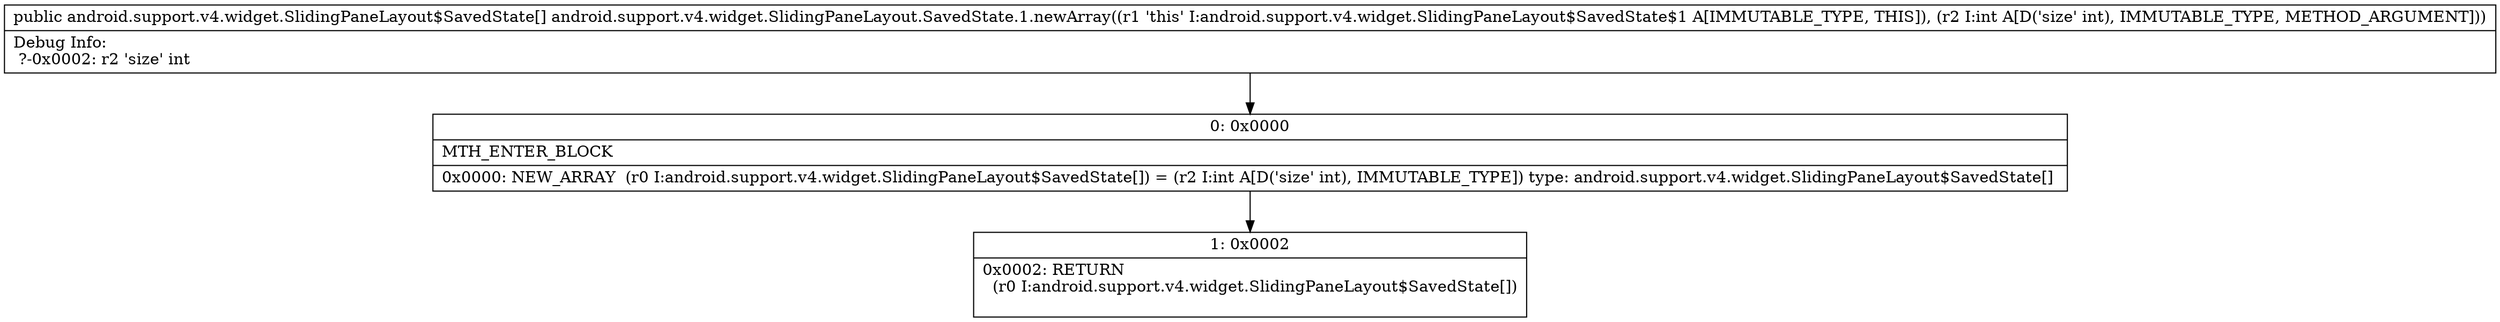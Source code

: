 digraph "CFG forandroid.support.v4.widget.SlidingPaneLayout.SavedState.1.newArray(I)[Landroid\/support\/v4\/widget\/SlidingPaneLayout$SavedState;" {
Node_0 [shape=record,label="{0\:\ 0x0000|MTH_ENTER_BLOCK\l|0x0000: NEW_ARRAY  (r0 I:android.support.v4.widget.SlidingPaneLayout$SavedState[]) = (r2 I:int A[D('size' int), IMMUTABLE_TYPE]) type: android.support.v4.widget.SlidingPaneLayout$SavedState[] \l}"];
Node_1 [shape=record,label="{1\:\ 0x0002|0x0002: RETURN  \l  (r0 I:android.support.v4.widget.SlidingPaneLayout$SavedState[])\l \l}"];
MethodNode[shape=record,label="{public android.support.v4.widget.SlidingPaneLayout$SavedState[] android.support.v4.widget.SlidingPaneLayout.SavedState.1.newArray((r1 'this' I:android.support.v4.widget.SlidingPaneLayout$SavedState$1 A[IMMUTABLE_TYPE, THIS]), (r2 I:int A[D('size' int), IMMUTABLE_TYPE, METHOD_ARGUMENT]))  | Debug Info:\l  ?\-0x0002: r2 'size' int\l}"];
MethodNode -> Node_0;
Node_0 -> Node_1;
}


